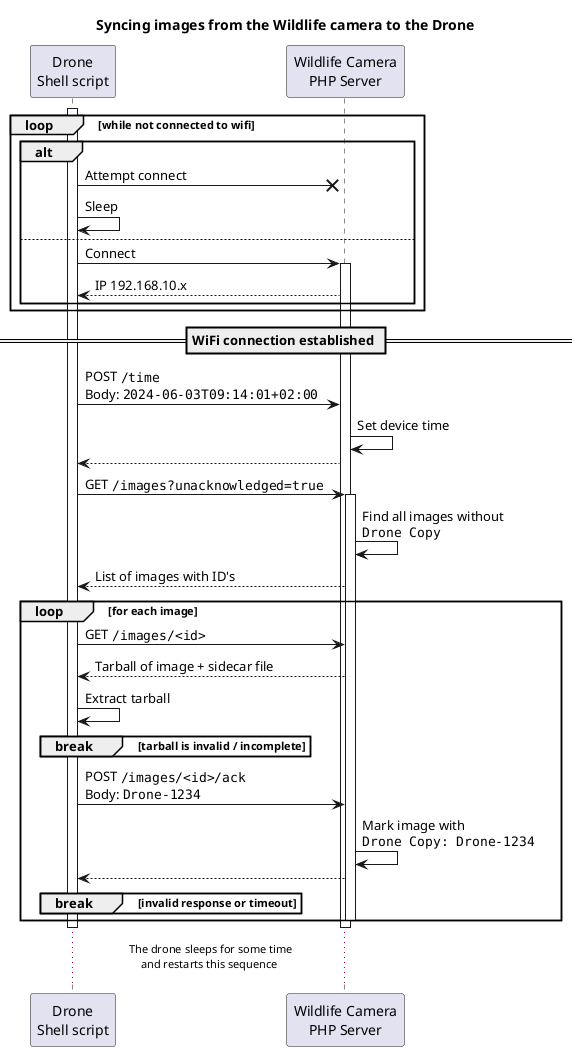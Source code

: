 @startuml Drone
title "Syncing images from the Wildlife camera to the Drone"

participant "Drone\nShell script" as d
participant "Wildlife Camera\nPHP Server" as php

activate d

loop while not connected to wifi
    
    alt
        d ->X php: Attempt connect
        d ->d: Sleep 
    else
        d -> php: Connect
        activate php
        php --> d: IP 192.168.10.x
    end

end

 == WiFi connection established ==

d -> php: POST ""/time""\nBody: ""2024-06-03T09:14:01+02:00""
php -> php: Set device time
php --> d

d -> php: GET ""/images?unacknowledged=true""
activate php
php -> php: Find all images without\n""Drone Copy""
php --> d: List of images with ID's

loop for each image
    d->php: GET ""/images/<id>""
    php -->d: Tarball of image + sidecar file
    d -> d: Extract tarball
    break tarball is invalid / incomplete 
    end

    d->php: POST ""/images/<id>/ack""\nBody: ""Drone-1234""
    php -> php: Mark image with\n""Drone Copy: Drone-1234""
    
    php -->d


    break invalid response or timeout
    end
    deactivate php
end

deactivate php
deactivate d

... The drone sleeps for some time\n and restarts this sequence ...

@enduml